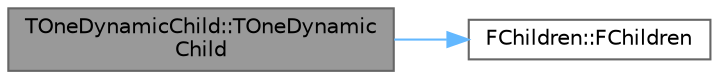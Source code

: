 digraph "TOneDynamicChild::TOneDynamicChild"
{
 // INTERACTIVE_SVG=YES
 // LATEX_PDF_SIZE
  bgcolor="transparent";
  edge [fontname=Helvetica,fontsize=10,labelfontname=Helvetica,labelfontsize=10];
  node [fontname=Helvetica,fontsize=10,shape=box,height=0.2,width=0.4];
  rankdir="LR";
  Node1 [id="Node000001",label="TOneDynamicChild::TOneDynamic\lChild",height=0.2,width=0.4,color="gray40", fillcolor="grey60", style="filled", fontcolor="black",tooltip=" "];
  Node1 -> Node2 [id="edge1_Node000001_Node000002",color="steelblue1",style="solid",tooltip=" "];
  Node2 [id="Node000002",label="FChildren::FChildren",height=0.2,width=0.4,color="grey40", fillcolor="white", style="filled",URL="$d9/d92/classFChildren.html#a22c86f8a0b7b57bc5d554a20f6b93991",tooltip=" "];
}

